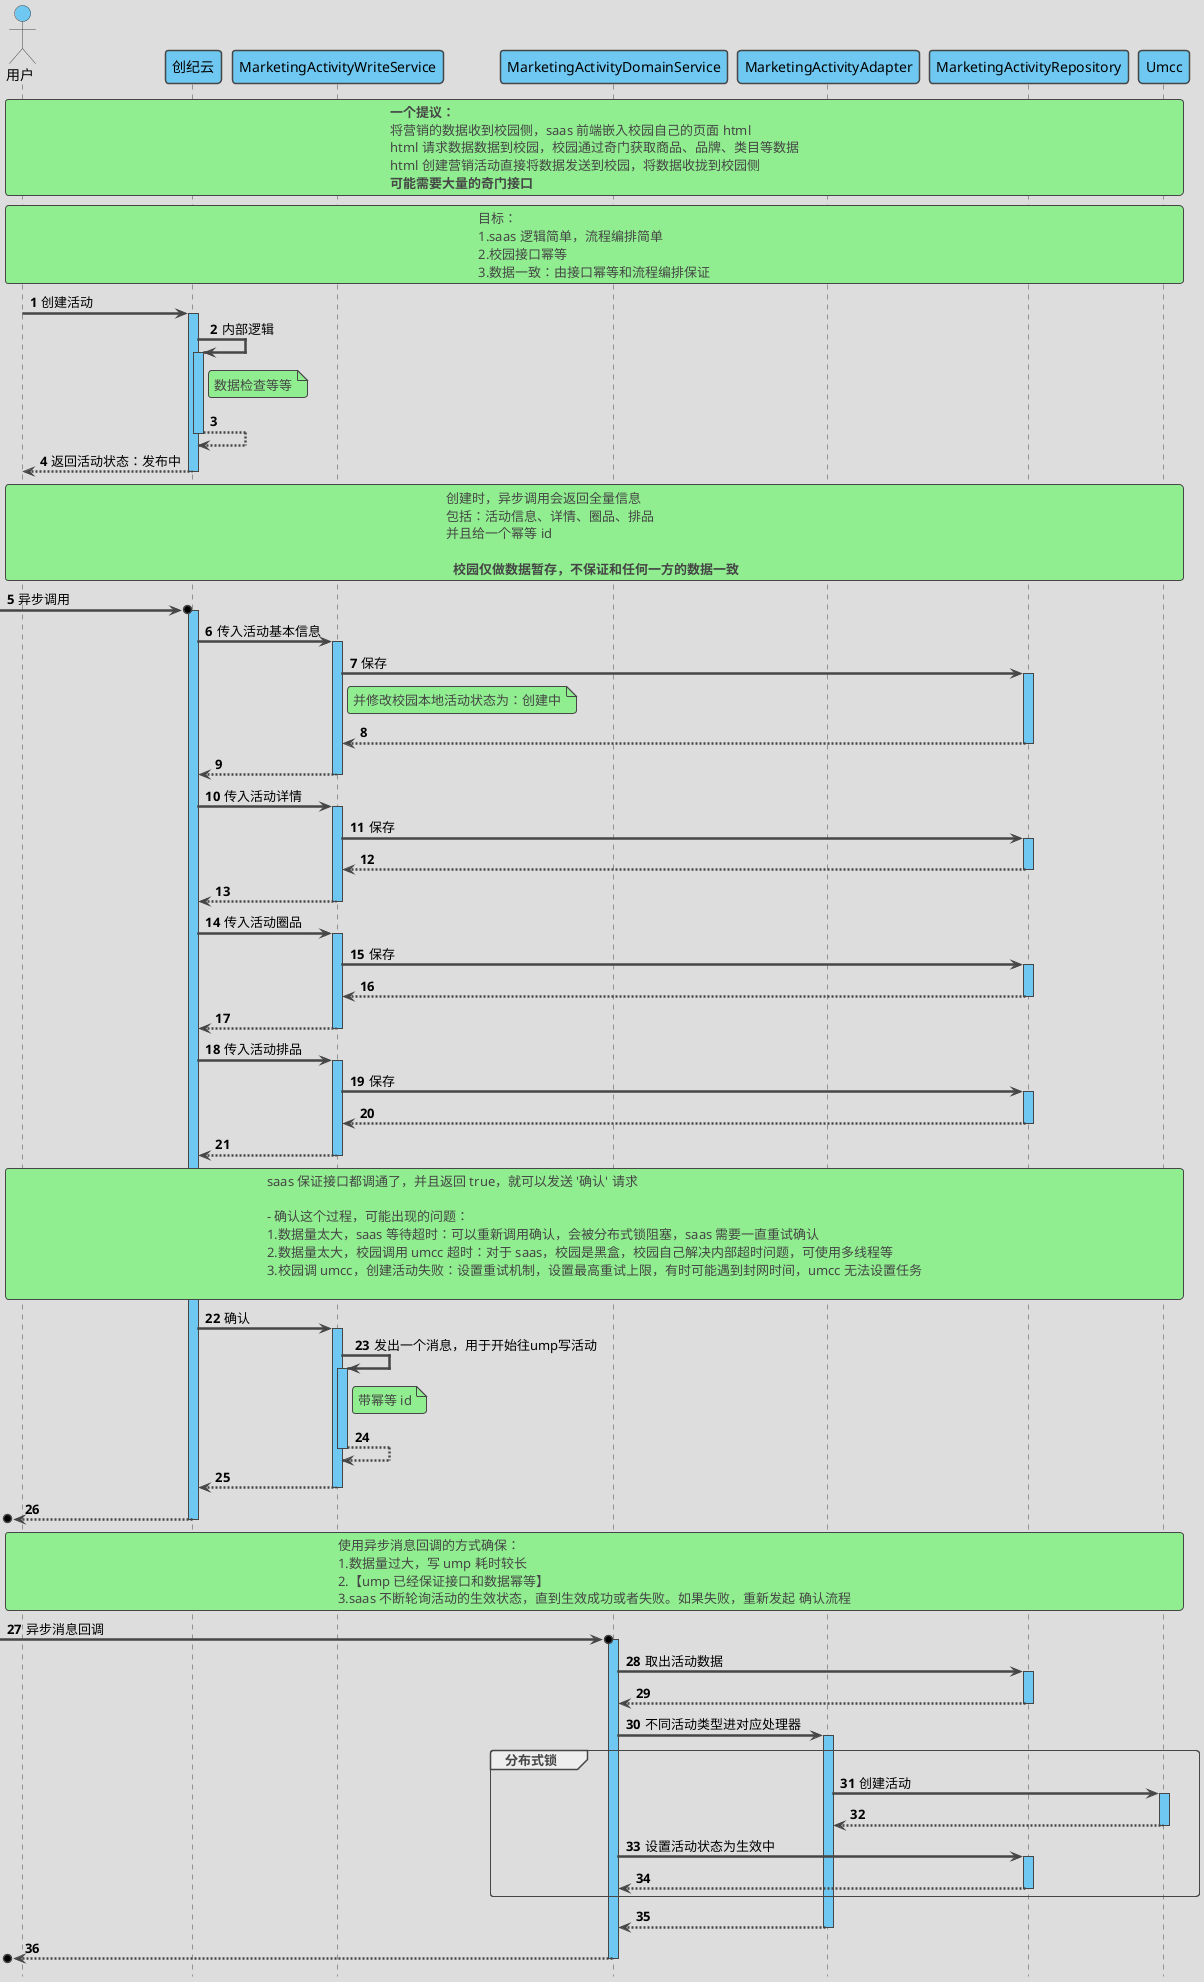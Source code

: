 @startuml

'https://plantuml.com/sequence-diagram

'隐藏脚注
hide footbox

'使用 toy 主题
!theme toy

'自动激活
autoActivate on

'编号
autonumber 1

'隐藏孤立的参与者
hide unlinked

'文字对齐，向左对齐
skinparam sequenceMessageAlign left

'箭头粗度
skinparam sequenceArrowThickness 2.5

' 皮肤
skinparam sequence {
    LifeLineBackgroundColor #6FC8F2
    ParticipantBackgroundColor #6FC8F2
    ParticipantFontColor black
    ActorBackgroundColor #6FC8F2
    ActorFontColor black
}

actor 用户 as user
participant 创纪云 as saas
participant MarketingActivityWriteService as MarketingActivityWriteService
participant MarketingActivityDomainService as MarketingActivityDomainService
participant MarketingActivityAdapter as MarketingActivityAdapter
participant MarketingActivityRepository as MarketingActivityRepository
participant Umcc as Umcc

rnote across
    **一个提议：**
    将营销的数据收到校园侧，saas 前端嵌入校园自己的页面 html
    html 请求数据数据到校园，校园通过奇门获取商品、品牌、类目等数据
    html 创建营销活动直接将数据发送到校园，将数据收拢到校园侧
    **可能需要大量的奇门接口**
end note

rnote across
    目标：
    1.saas 逻辑简单，流程编排简单
    2.校园接口幂等
    3.数据一致：由接口幂等和流程编排保证
end note

user -> saas : 创建活动

saas -> saas : 内部逻辑
note right of saas
    数据检查等等
end note
return
return 返回活动状态：发布中

rnote across
    创建时，异步调用会返回全量信息
    包括：活动信息、详情、圈品、排品
    并且给一个幂等 id

     ** 校园仅做数据暂存，不保证和任何一方的数据一致 **
end note

->o saas : 异步调用

saas -> MarketingActivityWriteService : 传入活动基本信息

MarketingActivityWriteService -> MarketingActivityRepository : 保存
note right of MarketingActivityWriteService
    并修改校园本地活动状态为：创建中
end note
return
return

saas -> MarketingActivityWriteService : 传入活动详情
MarketingActivityWriteService -> MarketingActivityRepository : 保存
return
return

saas -> MarketingActivityWriteService : 传入活动圈品
MarketingActivityWriteService -> MarketingActivityRepository : 保存
return
return

saas -> MarketingActivityWriteService : 传入活动排品
MarketingActivityWriteService -> MarketingActivityRepository : 保存
return
return

rnote across
    saas 保证接口都调通了，并且返回 true，就可以发送 '确认' 请求

    - 确认这个过程，可能出现的问题：
    1.数据量太大，saas 等待超时：可以重新调用确认，会被分布式锁阻塞，saas 需要一直重试确认
    2.数据量太大，校园调用 umcc 超时：对于 saas，校园是黑盒，校园自己解决内部超时问题，可使用多线程等
    3.校园调 umcc，创建活动失败：设置重试机制，设置最高重试上限，有时可能遇到封网时间，umcc 无法设置任务

end note
saas -> MarketingActivityWriteService : 确认
MarketingActivityWriteService -> MarketingActivityWriteService : 发出一个消息，用于开始往ump写活动
note right of MarketingActivityWriteService
    带幂等 id
end note
return
return
return

rnote across
    使用异步消息回调的方式确保：
    1.数据量过大，写 ump 耗时较长
    2.【ump 已经保证接口和数据幂等】
    3.saas 不断轮询活动的生效状态，直到生效成功或者失败。如果失败，重新发起 确认流程
end note
->o MarketingActivityDomainService : 异步消息回调
MarketingActivityDomainService -> MarketingActivityRepository : 取出活动数据
return

MarketingActivityDomainService -> MarketingActivityAdapter : 不同活动类型进对应处理器

group 分布式锁
    MarketingActivityAdapter -> Umcc : 创建活动
    return
    MarketingActivityDomainService -> MarketingActivityRepository : 设置活动状态为生效中
    return
end group
return
return

@enduml